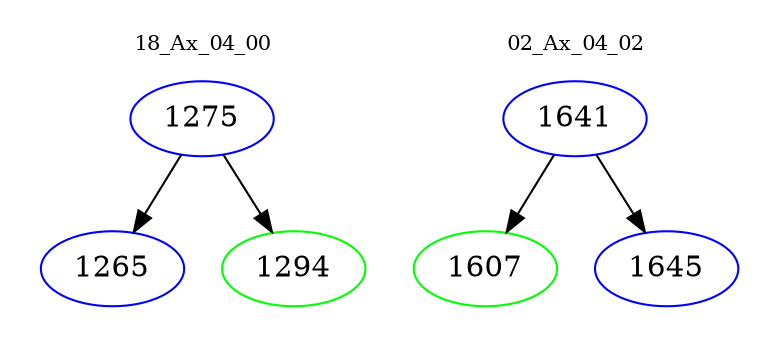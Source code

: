 digraph{
subgraph cluster_0 {
color = white
label = "18_Ax_04_00";
fontsize=10;
T0_1275 [label="1275", color="blue"]
T0_1275 -> T0_1265 [color="black"]
T0_1265 [label="1265", color="blue"]
T0_1275 -> T0_1294 [color="black"]
T0_1294 [label="1294", color="green"]
}
subgraph cluster_1 {
color = white
label = "02_Ax_04_02";
fontsize=10;
T1_1641 [label="1641", color="blue"]
T1_1641 -> T1_1607 [color="black"]
T1_1607 [label="1607", color="green"]
T1_1641 -> T1_1645 [color="black"]
T1_1645 [label="1645", color="blue"]
}
}
